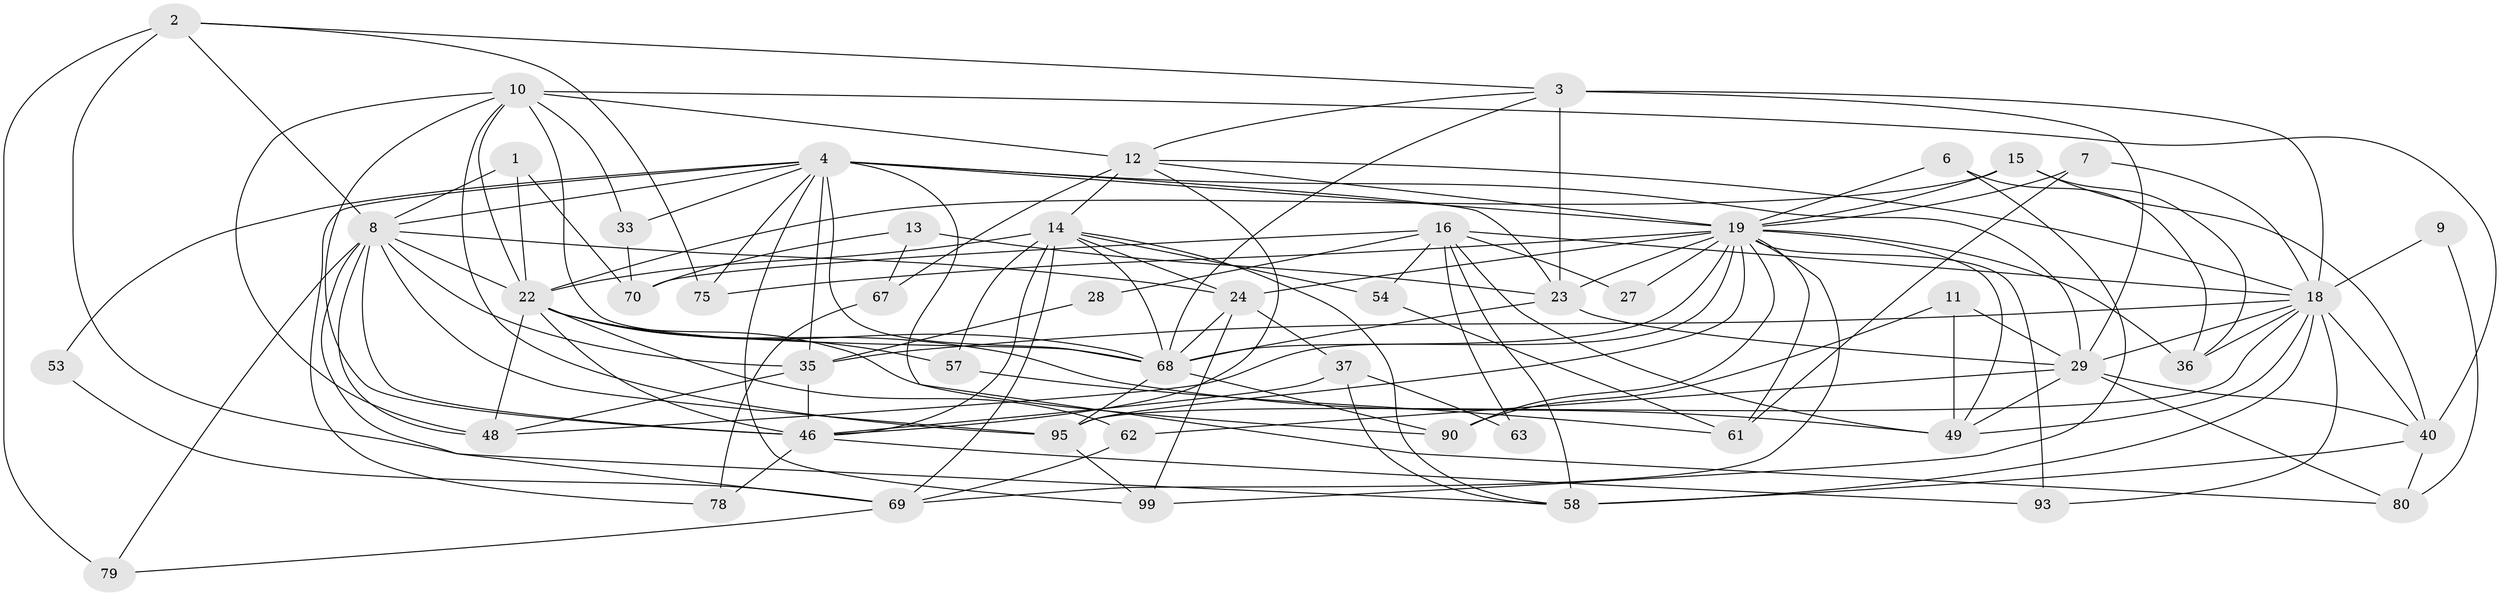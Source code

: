 // original degree distribution, {3: 0.2376237623762376, 4: 0.32673267326732675, 6: 0.13861386138613863, 2: 0.12871287128712872, 5: 0.1485148514851485, 8: 0.009900990099009901, 7: 0.009900990099009901}
// Generated by graph-tools (version 1.1) at 2025/15/03/09/25 04:15:18]
// undirected, 50 vertices, 137 edges
graph export_dot {
graph [start="1"]
  node [color=gray90,style=filled];
  1;
  2 [super="+55"];
  3 [super="+21"];
  4 [super="+92+5+17"];
  6;
  7 [super="+66"];
  8 [super="+47+50+25"];
  9;
  10 [super="+26"];
  11 [super="+43"];
  12 [super="+91"];
  13 [super="+73"];
  14 [super="+65+20+44"];
  15 [super="+71"];
  16 [super="+41"];
  18 [super="+34+82+38"];
  19 [super="+84+32"];
  22 [super="+64+86"];
  23 [super="+30"];
  24 [super="+31+45+83"];
  27;
  28;
  29 [super="+97+101+72"];
  33;
  35 [super="+100"];
  36;
  37;
  40 [super="+74+52"];
  46 [super="+59"];
  48;
  49;
  53;
  54;
  57 [super="+60"];
  58 [super="+88"];
  61;
  62;
  63;
  67;
  68 [super="+98+94"];
  69;
  70;
  75;
  78;
  79;
  80;
  90;
  93;
  95;
  99;
  1 -- 70;
  1 -- 8;
  1 -- 22;
  2 -- 79;
  2 -- 8;
  2 -- 75;
  2 -- 3;
  2 -- 58;
  3 -- 29 [weight=2];
  3 -- 23;
  3 -- 12;
  3 -- 68;
  3 -- 18;
  4 -- 80;
  4 -- 53;
  4 -- 33;
  4 -- 99;
  4 -- 23;
  4 -- 78;
  4 -- 19 [weight=2];
  4 -- 68;
  4 -- 8;
  4 -- 75;
  4 -- 35;
  4 -- 29;
  6 -- 99;
  6 -- 36;
  6 -- 19;
  7 -- 18;
  7 -- 61;
  7 -- 19;
  8 -- 69;
  8 -- 95;
  8 -- 24;
  8 -- 35;
  8 -- 79;
  8 -- 48;
  8 -- 22 [weight=2];
  8 -- 46;
  9 -- 80;
  9 -- 18;
  10 -- 12;
  10 -- 33;
  10 -- 22;
  10 -- 48;
  10 -- 68;
  10 -- 40;
  10 -- 46;
  10 -- 95;
  11 -- 49;
  11 -- 90;
  11 -- 29 [weight=2];
  12 -- 18;
  12 -- 46;
  12 -- 67;
  12 -- 14;
  12 -- 19;
  13 -- 70;
  13 -- 23;
  13 -- 67;
  14 -- 54;
  14 -- 57 [weight=2];
  14 -- 69;
  14 -- 22;
  14 -- 46 [weight=2];
  14 -- 68;
  14 -- 24;
  14 -- 58;
  15 -- 22;
  15 -- 19;
  15 -- 40;
  15 -- 36;
  16 -- 49;
  16 -- 27;
  16 -- 18;
  16 -- 70;
  16 -- 54;
  16 -- 58;
  16 -- 28;
  16 -- 63;
  18 -- 36;
  18 -- 95;
  18 -- 35;
  18 -- 29 [weight=2];
  18 -- 40;
  18 -- 49;
  18 -- 93;
  18 -- 58 [weight=2];
  19 -- 27;
  19 -- 90;
  19 -- 23 [weight=2];
  19 -- 68;
  19 -- 36;
  19 -- 69;
  19 -- 75;
  19 -- 48;
  19 -- 49;
  19 -- 61;
  19 -- 24;
  19 -- 93;
  19 -- 95;
  22 -- 49;
  22 -- 90;
  22 -- 48;
  22 -- 62;
  22 -- 68;
  22 -- 46 [weight=2];
  22 -- 57;
  23 -- 29;
  23 -- 68;
  24 -- 68 [weight=2];
  24 -- 37;
  24 -- 99;
  28 -- 35;
  29 -- 80;
  29 -- 49;
  29 -- 62;
  29 -- 40;
  33 -- 70;
  35 -- 48;
  35 -- 46;
  37 -- 58;
  37 -- 46;
  37 -- 63;
  40 -- 80;
  40 -- 58;
  46 -- 78;
  46 -- 93;
  53 -- 69;
  54 -- 61;
  57 -- 61;
  62 -- 69;
  67 -- 78;
  68 -- 95;
  68 -- 90;
  69 -- 79;
  95 -- 99;
}
